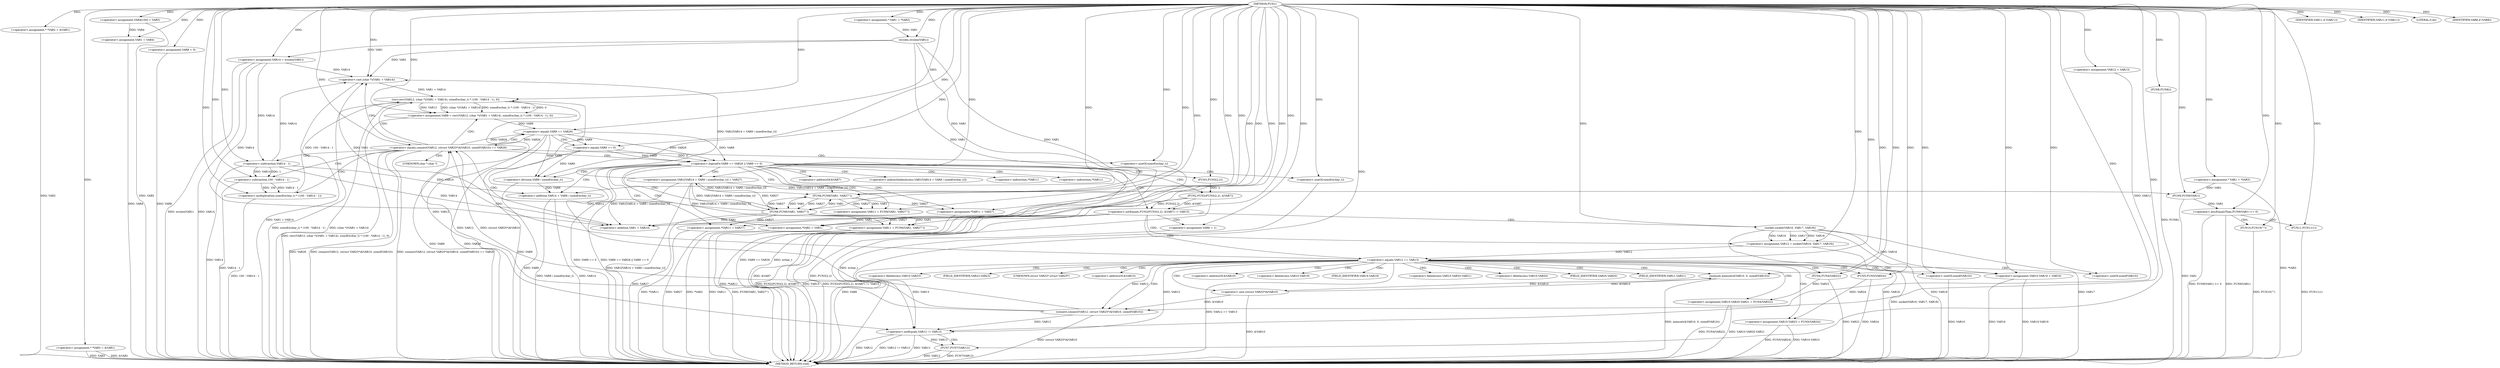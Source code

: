 digraph FUN1 {  
"1000100" [label = "(METHOD,FUN1)" ]
"1000304" [label = "(METHOD_RETURN,void)" ]
"1000104" [label = "(<operator>.assignment,* *VAR2 = &VAR1)" ]
"1000109" [label = "(<operator>.assignment,* *VAR3 = &VAR1)" ]
"1000114" [label = "(<operator>.assignment,VAR4[100] = VAR5)" ]
"1000117" [label = "(<operator>.assignment,VAR1 = VAR4)" ]
"1000122" [label = "(<operator>.assignment,* VAR1 = *VAR2)" ]
"1000129" [label = "(<operator>.assignment,VAR8 = 0)" ]
"1000136" [label = "(<operator>.assignment,VAR12 = VAR13)" ]
"1000140" [label = "(<operator>.assignment,VAR14 = wcslen(VAR1))" ]
"1000142" [label = "(wcslen,wcslen(VAR1))" ]
"1000147" [label = "(<operator>.notEquals,FUN2(FUN3(2,2), &VAR7) != VAR15)" ]
"1000148" [label = "(FUN2,FUN2(FUN3(2,2), &VAR7))" ]
"1000149" [label = "(FUN3,FUN3(2,2))" ]
"1000157" [label = "(<operator>.assignment,VAR8 = 1)" ]
"1000160" [label = "(<operator>.assignment,VAR12 = socket(VAR16, VAR17, VAR18))" ]
"1000162" [label = "(socket,socket(VAR16, VAR17, VAR18))" ]
"1000167" [label = "(<operator>.equals,VAR12 == VAR13)" ]
"1000172" [label = "(memset,memset(&VAR10, 0, sizeof(VAR10)))" ]
"1000176" [label = "(<operator>.sizeOf,sizeof(VAR10))" ]
"1000178" [label = "(<operator>.assignment,VAR10.VAR19 = VAR16)" ]
"1000183" [label = "(<operator>.assignment,VAR10.VAR20.VAR21 = FUN4(VAR22))" ]
"1000189" [label = "(FUN4,FUN4(VAR22))" ]
"1000191" [label = "(<operator>.assignment,VAR10.VAR23 = FUN5(VAR24))" ]
"1000195" [label = "(FUN5,FUN5(VAR24))" ]
"1000198" [label = "(<operator>.equals,connect(VAR12, (struct VAR25*)&VAR10, sizeof(VAR10)) == VAR26)" ]
"1000199" [label = "(connect,connect(VAR12, (struct VAR25*)&VAR10, sizeof(VAR10)))" ]
"1000201" [label = "(<operator>.cast,(struct VAR25*)&VAR10)" ]
"1000205" [label = "(<operator>.sizeOf,sizeof(VAR10))" ]
"1000210" [label = "(<operator>.assignment,VAR9 = recv(VAR12, (char *)(VAR1 + VAR14), sizeof(wchar_t) * (100 - VAR14 - 1), 0))" ]
"1000212" [label = "(recv,recv(VAR12, (char *)(VAR1 + VAR14), sizeof(wchar_t) * (100 - VAR14 - 1), 0))" ]
"1000214" [label = "(<operator>.cast,(char *)(VAR1 + VAR14))" ]
"1000216" [label = "(<operator>.addition,VAR1 + VAR14)" ]
"1000219" [label = "(<operator>.multiplication,sizeof(wchar_t) * (100 - VAR14 - 1))" ]
"1000220" [label = "(<operator>.sizeOf,sizeof(wchar_t))" ]
"1000222" [label = "(<operator>.subtraction,100 - VAR14 - 1)" ]
"1000224" [label = "(<operator>.subtraction,VAR14 - 1)" ]
"1000229" [label = "(<operator>.logicalOr,VAR9 == VAR26 || VAR9 == 0)" ]
"1000230" [label = "(<operator>.equals,VAR9 == VAR26)" ]
"1000233" [label = "(<operator>.equals,VAR9 == 0)" ]
"1000238" [label = "(<operator>.assignment,VAR1[VAR14 + VAR9 / sizeof(wchar_t)] = VAR27)" ]
"1000241" [label = "(<operator>.addition,VAR14 + VAR9 / sizeof(wchar_t))" ]
"1000243" [label = "(<operator>.division,VAR9 / sizeof(wchar_t))" ]
"1000245" [label = "(<operator>.sizeOf,sizeof(wchar_t))" ]
"1000248" [label = "(<operator>.assignment,VAR11 = FUN6(VAR1, VAR27''))" ]
"1000250" [label = "(FUN6,FUN6(VAR1, VAR27''))" ]
"1000254" [label = "(IDENTIFIER,VAR11,if (VAR11))" ]
"1000256" [label = "(<operator>.assignment,*VAR11 = VAR27)" ]
"1000260" [label = "(<operator>.assignment,VAR11 = FUN6(VAR1, VAR27''))" ]
"1000262" [label = "(FUN6,FUN6(VAR1, VAR27''))" ]
"1000266" [label = "(IDENTIFIER,VAR11,if (VAR11))" ]
"1000268" [label = "(<operator>.assignment,*VAR11 = VAR27)" ]
"1000272" [label = "(LITERAL,0,do)" ]
"1000274" [label = "(<operator>.notEquals,VAR12 != VAR13)" ]
"1000278" [label = "(FUN7,FUN7(VAR12))" ]
"1000281" [label = "(IDENTIFIER,VAR8,if (VAR8))" ]
"1000283" [label = "(FUN8,FUN8())" ]
"1000284" [label = "(<operator>.assignment,*VAR2 = VAR1)" ]
"1000290" [label = "(<operator>.assignment,* VAR1 = *VAR3)" ]
"1000295" [label = "(<operator>.lessEqualsThan,FUN9(VAR1) <= 0)" ]
"1000296" [label = "(FUN9,FUN9(VAR1))" ]
"1000300" [label = "(FUN10,FUN10(\"\"))" ]
"1000302" [label = "(FUN11,FUN11(1))" ]
"1000152" [label = "(<operator>.addressOf,&VAR7)" ]
"1000173" [label = "(<operator>.addressOf,&VAR10)" ]
"1000179" [label = "(<operator>.fieldAccess,VAR10.VAR19)" ]
"1000181" [label = "(FIELD_IDENTIFIER,VAR19,VAR19)" ]
"1000184" [label = "(<operator>.fieldAccess,VAR10.VAR20.VAR21)" ]
"1000185" [label = "(<operator>.fieldAccess,VAR10.VAR20)" ]
"1000187" [label = "(FIELD_IDENTIFIER,VAR20,VAR20)" ]
"1000188" [label = "(FIELD_IDENTIFIER,VAR21,VAR21)" ]
"1000192" [label = "(<operator>.fieldAccess,VAR10.VAR23)" ]
"1000194" [label = "(FIELD_IDENTIFIER,VAR23,VAR23)" ]
"1000202" [label = "(UNKNOWN,struct VAR25*,struct VAR25*)" ]
"1000203" [label = "(<operator>.addressOf,&VAR10)" ]
"1000215" [label = "(UNKNOWN,char *,char *)" ]
"1000239" [label = "(<operator>.indirectIndexAccess,VAR1[VAR14 + VAR9 / sizeof(wchar_t)])" ]
"1000257" [label = "(<operator>.indirection,*VAR11)" ]
"1000269" [label = "(<operator>.indirection,*VAR11)" ]
  "1000198" -> "1000304"  [ label = "DDG: VAR26"] 
  "1000109" -> "1000304"  [ label = "DDG: VAR3"] 
  "1000260" -> "1000304"  [ label = "DDG: VAR11"] 
  "1000178" -> "1000304"  [ label = "DDG: VAR16"] 
  "1000129" -> "1000304"  [ label = "DDG: VAR8"] 
  "1000162" -> "1000304"  [ label = "DDG: VAR17"] 
  "1000172" -> "1000304"  [ label = "DDG: memset(&VAR10, 0, sizeof(VAR10))"] 
  "1000140" -> "1000304"  [ label = "DDG: wcslen(VAR1)"] 
  "1000224" -> "1000304"  [ label = "DDG: VAR14"] 
  "1000220" -> "1000304"  [ label = "DDG: wchar_t"] 
  "1000199" -> "1000304"  [ label = "DDG: (struct VAR25*)&VAR10"] 
  "1000290" -> "1000304"  [ label = "DDG: *VAR3"] 
  "1000284" -> "1000304"  [ label = "DDG: *VAR2"] 
  "1000229" -> "1000304"  [ label = "DDG: VAR9 == 0"] 
  "1000238" -> "1000304"  [ label = "DDG: VAR1[VAR14 + VAR9 / sizeof(wchar_t)]"] 
  "1000274" -> "1000304"  [ label = "DDG: VAR12"] 
  "1000189" -> "1000304"  [ label = "DDG: VAR22"] 
  "1000214" -> "1000304"  [ label = "DDG: VAR1 + VAR14"] 
  "1000295" -> "1000304"  [ label = "DDG: FUN9(VAR1)"] 
  "1000178" -> "1000304"  [ label = "DDG: VAR10.VAR19"] 
  "1000104" -> "1000304"  [ label = "DDG: VAR2"] 
  "1000212" -> "1000304"  [ label = "DDG: sizeof(wchar_t) * (100 - VAR14 - 1)"] 
  "1000212" -> "1000304"  [ label = "DDG: (char *)(VAR1 + VAR14)"] 
  "1000183" -> "1000304"  [ label = "DDG: FUN4(VAR22)"] 
  "1000205" -> "1000304"  [ label = "DDG: VAR10"] 
  "1000140" -> "1000304"  [ label = "DDG: VAR14"] 
  "1000268" -> "1000304"  [ label = "DDG: *VAR11"] 
  "1000191" -> "1000304"  [ label = "DDG: FUN5(VAR24)"] 
  "1000183" -> "1000304"  [ label = "DDG: VAR10.VAR20.VAR21"] 
  "1000148" -> "1000304"  [ label = "DDG: &VAR7"] 
  "1000229" -> "1000304"  [ label = "DDG: VAR9 == VAR26 || VAR9 == 0"] 
  "1000157" -> "1000304"  [ label = "DDG: VAR8"] 
  "1000167" -> "1000304"  [ label = "DDG: VAR12 == VAR13"] 
  "1000274" -> "1000304"  [ label = "DDG: VAR12 != VAR13"] 
  "1000262" -> "1000304"  [ label = "DDG: VAR27"] 
  "1000201" -> "1000304"  [ label = "DDG: &VAR10"] 
  "1000219" -> "1000304"  [ label = "DDG: 100 - VAR14 - 1"] 
  "1000148" -> "1000304"  [ label = "DDG: FUN3(2,2)"] 
  "1000147" -> "1000304"  [ label = "DDG: FUN2(FUN3(2,2), &VAR7)"] 
  "1000302" -> "1000304"  [ label = "DDG: FUN11(1)"] 
  "1000230" -> "1000304"  [ label = "DDG: VAR9"] 
  "1000278" -> "1000304"  [ label = "DDG: FUN7(VAR12)"] 
  "1000274" -> "1000304"  [ label = "DDG: VAR13"] 
  "1000300" -> "1000304"  [ label = "DDG: FUN10(\"\")"] 
  "1000210" -> "1000304"  [ label = "DDG: recv(VAR12, (char *)(VAR1 + VAR14), sizeof(wchar_t) * (100 - VAR14 - 1), 0)"] 
  "1000296" -> "1000304"  [ label = "DDG: VAR1"] 
  "1000260" -> "1000304"  [ label = "DDG: FUN6(VAR1, VAR27'')"] 
  "1000147" -> "1000304"  [ label = "DDG: VAR15"] 
  "1000295" -> "1000304"  [ label = "DDG: FUN9(VAR1) <= 0"] 
  "1000198" -> "1000304"  [ label = "DDG: connect(VAR12, (struct VAR25*)&VAR10, sizeof(VAR10))"] 
  "1000230" -> "1000304"  [ label = "DDG: VAR26"] 
  "1000233" -> "1000304"  [ label = "DDG: VAR9"] 
  "1000229" -> "1000304"  [ label = "DDG: VAR9 == VAR26"] 
  "1000241" -> "1000304"  [ label = "DDG: VAR14"] 
  "1000243" -> "1000304"  [ label = "DDG: VAR9"] 
  "1000256" -> "1000304"  [ label = "DDG: *VAR11"] 
  "1000117" -> "1000304"  [ label = "DDG: VAR4"] 
  "1000162" -> "1000304"  [ label = "DDG: VAR16"] 
  "1000195" -> "1000304"  [ label = "DDG: VAR24"] 
  "1000160" -> "1000304"  [ label = "DDG: socket(VAR16, VAR17, VAR18)"] 
  "1000245" -> "1000304"  [ label = "DDG: wchar_t"] 
  "1000283" -> "1000304"  [ label = "DDG: FUN8()"] 
  "1000147" -> "1000304"  [ label = "DDG: FUN2(FUN3(2,2), &VAR7) != VAR15"] 
  "1000109" -> "1000304"  [ label = "DDG: &VAR1"] 
  "1000268" -> "1000304"  [ label = "DDG: VAR27"] 
  "1000191" -> "1000304"  [ label = "DDG: VAR10.VAR23"] 
  "1000278" -> "1000304"  [ label = "DDG: VAR12"] 
  "1000114" -> "1000304"  [ label = "DDG: VAR5"] 
  "1000241" -> "1000304"  [ label = "DDG: VAR9 / sizeof(wchar_t)"] 
  "1000222" -> "1000304"  [ label = "DDG: VAR14 - 1"] 
  "1000198" -> "1000304"  [ label = "DDG: connect(VAR12, (struct VAR25*)&VAR10, sizeof(VAR10)) == VAR26"] 
  "1000162" -> "1000304"  [ label = "DDG: VAR18"] 
  "1000100" -> "1000104"  [ label = "DDG: "] 
  "1000100" -> "1000109"  [ label = "DDG: "] 
  "1000100" -> "1000114"  [ label = "DDG: "] 
  "1000114" -> "1000117"  [ label = "DDG: VAR4"] 
  "1000100" -> "1000117"  [ label = "DDG: "] 
  "1000100" -> "1000122"  [ label = "DDG: "] 
  "1000100" -> "1000129"  [ label = "DDG: "] 
  "1000100" -> "1000136"  [ label = "DDG: "] 
  "1000142" -> "1000140"  [ label = "DDG: VAR1"] 
  "1000100" -> "1000140"  [ label = "DDG: "] 
  "1000122" -> "1000142"  [ label = "DDG: VAR1"] 
  "1000100" -> "1000142"  [ label = "DDG: "] 
  "1000148" -> "1000147"  [ label = "DDG: FUN3(2,2)"] 
  "1000148" -> "1000147"  [ label = "DDG: &VAR7"] 
  "1000149" -> "1000148"  [ label = "DDG: 2"] 
  "1000100" -> "1000149"  [ label = "DDG: "] 
  "1000100" -> "1000147"  [ label = "DDG: "] 
  "1000100" -> "1000157"  [ label = "DDG: "] 
  "1000162" -> "1000160"  [ label = "DDG: VAR16"] 
  "1000162" -> "1000160"  [ label = "DDG: VAR17"] 
  "1000162" -> "1000160"  [ label = "DDG: VAR18"] 
  "1000100" -> "1000160"  [ label = "DDG: "] 
  "1000100" -> "1000162"  [ label = "DDG: "] 
  "1000160" -> "1000167"  [ label = "DDG: VAR12"] 
  "1000100" -> "1000167"  [ label = "DDG: "] 
  "1000201" -> "1000172"  [ label = "DDG: &VAR10"] 
  "1000100" -> "1000172"  [ label = "DDG: "] 
  "1000100" -> "1000176"  [ label = "DDG: "] 
  "1000162" -> "1000178"  [ label = "DDG: VAR16"] 
  "1000100" -> "1000178"  [ label = "DDG: "] 
  "1000189" -> "1000183"  [ label = "DDG: VAR22"] 
  "1000100" -> "1000189"  [ label = "DDG: "] 
  "1000195" -> "1000191"  [ label = "DDG: VAR24"] 
  "1000100" -> "1000195"  [ label = "DDG: "] 
  "1000199" -> "1000198"  [ label = "DDG: VAR12"] 
  "1000199" -> "1000198"  [ label = "DDG: (struct VAR25*)&VAR10"] 
  "1000167" -> "1000199"  [ label = "DDG: VAR12"] 
  "1000100" -> "1000199"  [ label = "DDG: "] 
  "1000201" -> "1000199"  [ label = "DDG: &VAR10"] 
  "1000172" -> "1000201"  [ label = "DDG: &VAR10"] 
  "1000100" -> "1000205"  [ label = "DDG: "] 
  "1000230" -> "1000198"  [ label = "DDG: VAR26"] 
  "1000100" -> "1000198"  [ label = "DDG: "] 
  "1000212" -> "1000210"  [ label = "DDG: VAR12"] 
  "1000212" -> "1000210"  [ label = "DDG: (char *)(VAR1 + VAR14)"] 
  "1000212" -> "1000210"  [ label = "DDG: sizeof(wchar_t) * (100 - VAR14 - 1)"] 
  "1000212" -> "1000210"  [ label = "DDG: 0"] 
  "1000100" -> "1000210"  [ label = "DDG: "] 
  "1000199" -> "1000212"  [ label = "DDG: VAR12"] 
  "1000100" -> "1000212"  [ label = "DDG: "] 
  "1000214" -> "1000212"  [ label = "DDG: VAR1 + VAR14"] 
  "1000238" -> "1000214"  [ label = "DDG: VAR1[VAR14 + VAR9 / sizeof(wchar_t)]"] 
  "1000262" -> "1000214"  [ label = "DDG: VAR1"] 
  "1000142" -> "1000214"  [ label = "DDG: VAR1"] 
  "1000100" -> "1000214"  [ label = "DDG: "] 
  "1000140" -> "1000214"  [ label = "DDG: VAR14"] 
  "1000224" -> "1000214"  [ label = "DDG: VAR14"] 
  "1000238" -> "1000216"  [ label = "DDG: VAR1[VAR14 + VAR9 / sizeof(wchar_t)]"] 
  "1000262" -> "1000216"  [ label = "DDG: VAR1"] 
  "1000142" -> "1000216"  [ label = "DDG: VAR1"] 
  "1000100" -> "1000216"  [ label = "DDG: "] 
  "1000140" -> "1000216"  [ label = "DDG: VAR14"] 
  "1000224" -> "1000216"  [ label = "DDG: VAR14"] 
  "1000219" -> "1000212"  [ label = "DDG: 100 - VAR14 - 1"] 
  "1000100" -> "1000219"  [ label = "DDG: "] 
  "1000100" -> "1000220"  [ label = "DDG: "] 
  "1000222" -> "1000219"  [ label = "DDG: 100"] 
  "1000222" -> "1000219"  [ label = "DDG: VAR14 - 1"] 
  "1000100" -> "1000222"  [ label = "DDG: "] 
  "1000224" -> "1000222"  [ label = "DDG: VAR14"] 
  "1000224" -> "1000222"  [ label = "DDG: 1"] 
  "1000100" -> "1000224"  [ label = "DDG: "] 
  "1000140" -> "1000224"  [ label = "DDG: VAR14"] 
  "1000230" -> "1000229"  [ label = "DDG: VAR9"] 
  "1000230" -> "1000229"  [ label = "DDG: VAR26"] 
  "1000210" -> "1000230"  [ label = "DDG: VAR9"] 
  "1000100" -> "1000230"  [ label = "DDG: "] 
  "1000198" -> "1000230"  [ label = "DDG: VAR26"] 
  "1000233" -> "1000229"  [ label = "DDG: VAR9"] 
  "1000233" -> "1000229"  [ label = "DDG: 0"] 
  "1000230" -> "1000233"  [ label = "DDG: VAR9"] 
  "1000100" -> "1000233"  [ label = "DDG: "] 
  "1000262" -> "1000238"  [ label = "DDG: VAR27"] 
  "1000100" -> "1000238"  [ label = "DDG: "] 
  "1000224" -> "1000241"  [ label = "DDG: VAR14"] 
  "1000100" -> "1000241"  [ label = "DDG: "] 
  "1000243" -> "1000241"  [ label = "DDG: VAR9"] 
  "1000230" -> "1000243"  [ label = "DDG: VAR9"] 
  "1000233" -> "1000243"  [ label = "DDG: VAR9"] 
  "1000100" -> "1000243"  [ label = "DDG: "] 
  "1000100" -> "1000245"  [ label = "DDG: "] 
  "1000250" -> "1000248"  [ label = "DDG: VAR1"] 
  "1000250" -> "1000248"  [ label = "DDG: VAR27"] 
  "1000100" -> "1000248"  [ label = "DDG: "] 
  "1000238" -> "1000250"  [ label = "DDG: VAR1[VAR14 + VAR9 / sizeof(wchar_t)]"] 
  "1000100" -> "1000250"  [ label = "DDG: "] 
  "1000262" -> "1000250"  [ label = "DDG: VAR1"] 
  "1000142" -> "1000250"  [ label = "DDG: VAR1"] 
  "1000262" -> "1000250"  [ label = "DDG: VAR27"] 
  "1000100" -> "1000254"  [ label = "DDG: "] 
  "1000250" -> "1000256"  [ label = "DDG: VAR27"] 
  "1000100" -> "1000256"  [ label = "DDG: "] 
  "1000262" -> "1000260"  [ label = "DDG: VAR1"] 
  "1000262" -> "1000260"  [ label = "DDG: VAR27"] 
  "1000100" -> "1000260"  [ label = "DDG: "] 
  "1000250" -> "1000262"  [ label = "DDG: VAR1"] 
  "1000238" -> "1000262"  [ label = "DDG: VAR1[VAR14 + VAR9 / sizeof(wchar_t)]"] 
  "1000100" -> "1000262"  [ label = "DDG: "] 
  "1000250" -> "1000262"  [ label = "DDG: VAR27"] 
  "1000100" -> "1000266"  [ label = "DDG: "] 
  "1000262" -> "1000268"  [ label = "DDG: VAR27"] 
  "1000100" -> "1000268"  [ label = "DDG: "] 
  "1000100" -> "1000272"  [ label = "DDG: "] 
  "1000167" -> "1000274"  [ label = "DDG: VAR12"] 
  "1000199" -> "1000274"  [ label = "DDG: VAR12"] 
  "1000212" -> "1000274"  [ label = "DDG: VAR12"] 
  "1000136" -> "1000274"  [ label = "DDG: VAR12"] 
  "1000100" -> "1000274"  [ label = "DDG: "] 
  "1000167" -> "1000274"  [ label = "DDG: VAR13"] 
  "1000274" -> "1000278"  [ label = "DDG: VAR12"] 
  "1000100" -> "1000278"  [ label = "DDG: "] 
  "1000100" -> "1000281"  [ label = "DDG: "] 
  "1000100" -> "1000283"  [ label = "DDG: "] 
  "1000238" -> "1000284"  [ label = "DDG: VAR1[VAR14 + VAR9 / sizeof(wchar_t)]"] 
  "1000262" -> "1000284"  [ label = "DDG: VAR1"] 
  "1000142" -> "1000284"  [ label = "DDG: VAR1"] 
  "1000100" -> "1000284"  [ label = "DDG: "] 
  "1000100" -> "1000290"  [ label = "DDG: "] 
  "1000296" -> "1000295"  [ label = "DDG: VAR1"] 
  "1000290" -> "1000296"  [ label = "DDG: VAR1"] 
  "1000238" -> "1000296"  [ label = "DDG: VAR1[VAR14 + VAR9 / sizeof(wchar_t)]"] 
  "1000100" -> "1000296"  [ label = "DDG: "] 
  "1000100" -> "1000295"  [ label = "DDG: "] 
  "1000100" -> "1000300"  [ label = "DDG: "] 
  "1000100" -> "1000302"  [ label = "DDG: "] 
  "1000147" -> "1000157"  [ label = "CDG: "] 
  "1000147" -> "1000167"  [ label = "CDG: "] 
  "1000147" -> "1000160"  [ label = "CDG: "] 
  "1000147" -> "1000162"  [ label = "CDG: "] 
  "1000167" -> "1000191"  [ label = "CDG: "] 
  "1000167" -> "1000199"  [ label = "CDG: "] 
  "1000167" -> "1000183"  [ label = "CDG: "] 
  "1000167" -> "1000188"  [ label = "CDG: "] 
  "1000167" -> "1000201"  [ label = "CDG: "] 
  "1000167" -> "1000179"  [ label = "CDG: "] 
  "1000167" -> "1000194"  [ label = "CDG: "] 
  "1000167" -> "1000192"  [ label = "CDG: "] 
  "1000167" -> "1000176"  [ label = "CDG: "] 
  "1000167" -> "1000198"  [ label = "CDG: "] 
  "1000167" -> "1000187"  [ label = "CDG: "] 
  "1000167" -> "1000185"  [ label = "CDG: "] 
  "1000167" -> "1000195"  [ label = "CDG: "] 
  "1000167" -> "1000172"  [ label = "CDG: "] 
  "1000167" -> "1000189"  [ label = "CDG: "] 
  "1000167" -> "1000178"  [ label = "CDG: "] 
  "1000167" -> "1000203"  [ label = "CDG: "] 
  "1000167" -> "1000205"  [ label = "CDG: "] 
  "1000167" -> "1000173"  [ label = "CDG: "] 
  "1000167" -> "1000202"  [ label = "CDG: "] 
  "1000167" -> "1000184"  [ label = "CDG: "] 
  "1000167" -> "1000181"  [ label = "CDG: "] 
  "1000198" -> "1000216"  [ label = "CDG: "] 
  "1000198" -> "1000219"  [ label = "CDG: "] 
  "1000198" -> "1000210"  [ label = "CDG: "] 
  "1000198" -> "1000222"  [ label = "CDG: "] 
  "1000198" -> "1000220"  [ label = "CDG: "] 
  "1000198" -> "1000214"  [ label = "CDG: "] 
  "1000198" -> "1000224"  [ label = "CDG: "] 
  "1000198" -> "1000229"  [ label = "CDG: "] 
  "1000198" -> "1000230"  [ label = "CDG: "] 
  "1000198" -> "1000212"  [ label = "CDG: "] 
  "1000198" -> "1000215"  [ label = "CDG: "] 
  "1000229" -> "1000238"  [ label = "CDG: "] 
  "1000229" -> "1000260"  [ label = "CDG: "] 
  "1000229" -> "1000243"  [ label = "CDG: "] 
  "1000229" -> "1000250"  [ label = "CDG: "] 
  "1000229" -> "1000248"  [ label = "CDG: "] 
  "1000229" -> "1000245"  [ label = "CDG: "] 
  "1000229" -> "1000239"  [ label = "CDG: "] 
  "1000229" -> "1000262"  [ label = "CDG: "] 
  "1000229" -> "1000241"  [ label = "CDG: "] 
  "1000229" -> "1000257"  [ label = "CDG: "] 
  "1000229" -> "1000256"  [ label = "CDG: "] 
  "1000229" -> "1000268"  [ label = "CDG: "] 
  "1000229" -> "1000269"  [ label = "CDG: "] 
  "1000229" -> "1000148"  [ label = "CDG: "] 
  "1000229" -> "1000149"  [ label = "CDG: "] 
  "1000229" -> "1000152"  [ label = "CDG: "] 
  "1000229" -> "1000147"  [ label = "CDG: "] 
  "1000230" -> "1000233"  [ label = "CDG: "] 
  "1000274" -> "1000278"  [ label = "CDG: "] 
  "1000295" -> "1000302"  [ label = "CDG: "] 
  "1000295" -> "1000300"  [ label = "CDG: "] 
}
